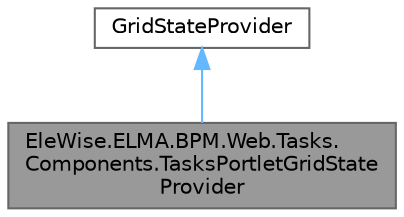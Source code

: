 digraph "EleWise.ELMA.BPM.Web.Tasks.Components.TasksPortletGridStateProvider"
{
 // LATEX_PDF_SIZE
  bgcolor="transparent";
  edge [fontname=Helvetica,fontsize=10,labelfontname=Helvetica,labelfontsize=10];
  node [fontname=Helvetica,fontsize=10,shape=box,height=0.2,width=0.4];
  Node1 [id="Node000001",label="EleWise.ELMA.BPM.Web.Tasks.\lComponents.TasksPortletGridState\lProvider",height=0.2,width=0.4,color="gray40", fillcolor="grey60", style="filled", fontcolor="black",tooltip="Провайдер для портлета задачи, который сохраняет состояние грида кадый раз при его изменении (чтобы п..."];
  Node2 -> Node1 [id="edge1_Node000001_Node000002",dir="back",color="steelblue1",style="solid",tooltip=" "];
  Node2 [id="Node000002",label="GridStateProvider",height=0.2,width=0.4,color="gray40", fillcolor="white", style="filled",tooltip=" "];
}
